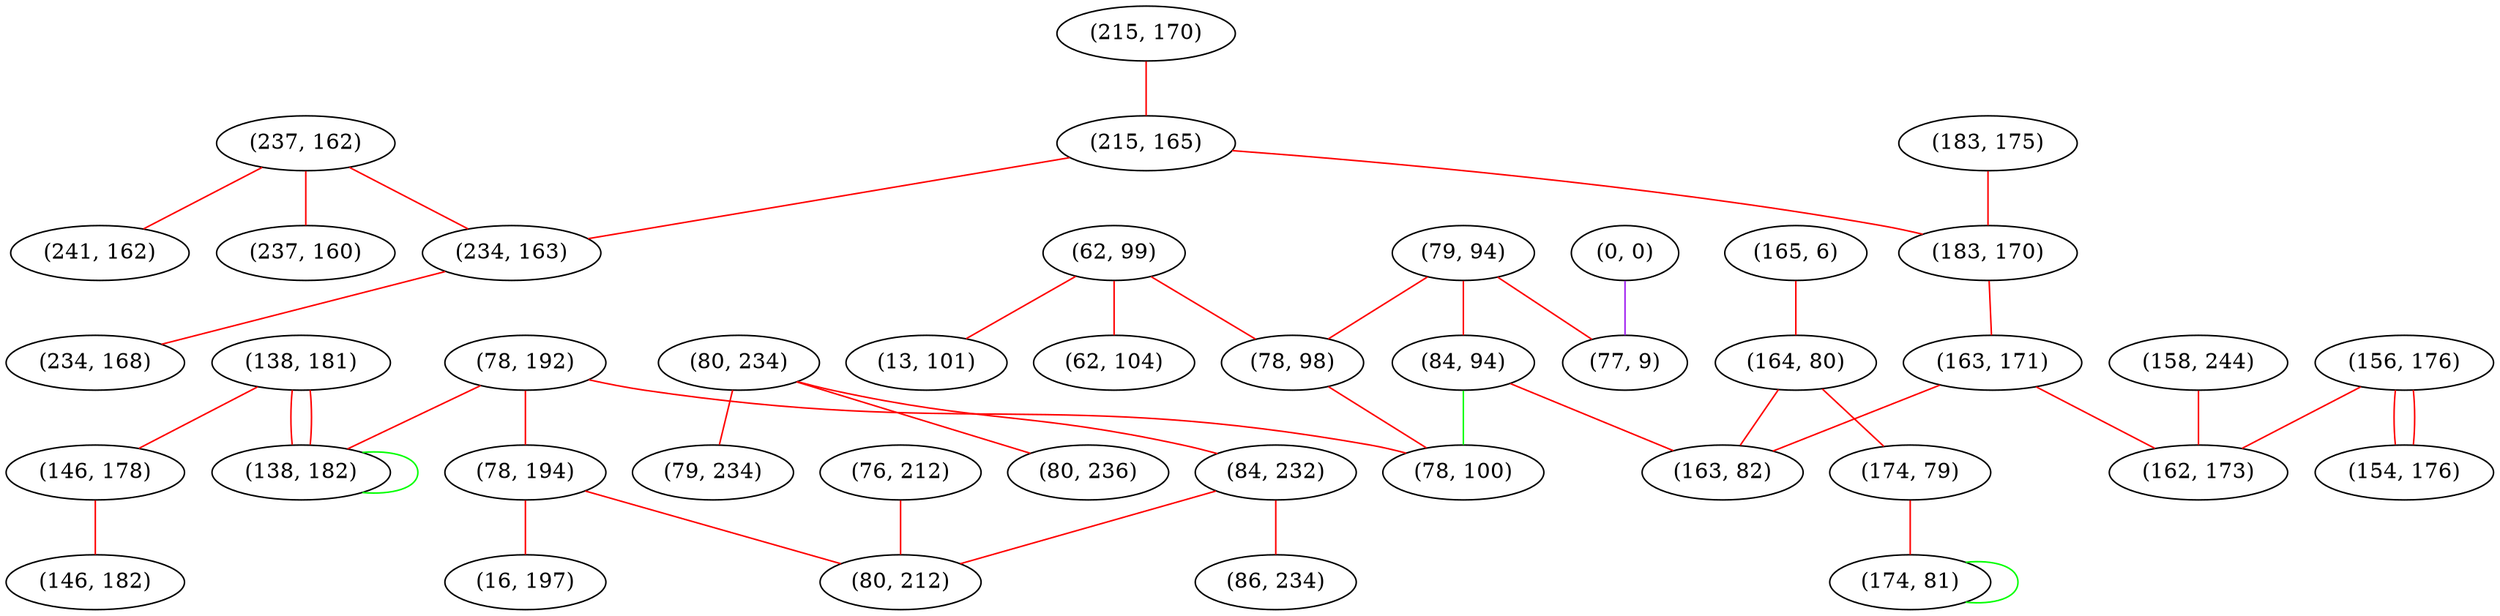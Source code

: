 graph "" {
"(237, 162)";
"(80, 234)";
"(62, 99)";
"(62, 104)";
"(0, 0)";
"(78, 192)";
"(78, 194)";
"(16, 197)";
"(215, 170)";
"(156, 176)";
"(165, 6)";
"(79, 94)";
"(84, 94)";
"(79, 234)";
"(164, 80)";
"(241, 162)";
"(138, 181)";
"(174, 79)";
"(183, 175)";
"(84, 232)";
"(77, 9)";
"(78, 98)";
"(237, 160)";
"(80, 236)";
"(158, 244)";
"(215, 165)";
"(183, 170)";
"(163, 171)";
"(13, 101)";
"(163, 82)";
"(76, 212)";
"(146, 178)";
"(138, 182)";
"(234, 163)";
"(86, 234)";
"(234, 168)";
"(174, 81)";
"(146, 182)";
"(78, 100)";
"(162, 173)";
"(80, 212)";
"(154, 176)";
"(237, 162)" -- "(241, 162)"  [color=red, key=0, weight=1];
"(237, 162)" -- "(234, 163)"  [color=red, key=0, weight=1];
"(237, 162)" -- "(237, 160)"  [color=red, key=0, weight=1];
"(80, 234)" -- "(80, 236)"  [color=red, key=0, weight=1];
"(80, 234)" -- "(79, 234)"  [color=red, key=0, weight=1];
"(80, 234)" -- "(84, 232)"  [color=red, key=0, weight=1];
"(62, 99)" -- "(78, 98)"  [color=red, key=0, weight=1];
"(62, 99)" -- "(13, 101)"  [color=red, key=0, weight=1];
"(62, 99)" -- "(62, 104)"  [color=red, key=0, weight=1];
"(0, 0)" -- "(77, 9)"  [color=purple, key=0, weight=4];
"(78, 192)" -- "(78, 100)"  [color=red, key=0, weight=1];
"(78, 192)" -- "(138, 182)"  [color=red, key=0, weight=1];
"(78, 192)" -- "(78, 194)"  [color=red, key=0, weight=1];
"(78, 194)" -- "(16, 197)"  [color=red, key=0, weight=1];
"(78, 194)" -- "(80, 212)"  [color=red, key=0, weight=1];
"(215, 170)" -- "(215, 165)"  [color=red, key=0, weight=1];
"(156, 176)" -- "(154, 176)"  [color=red, key=0, weight=1];
"(156, 176)" -- "(154, 176)"  [color=red, key=1, weight=1];
"(156, 176)" -- "(162, 173)"  [color=red, key=0, weight=1];
"(165, 6)" -- "(164, 80)"  [color=red, key=0, weight=1];
"(79, 94)" -- "(77, 9)"  [color=red, key=0, weight=1];
"(79, 94)" -- "(78, 98)"  [color=red, key=0, weight=1];
"(79, 94)" -- "(84, 94)"  [color=red, key=0, weight=1];
"(84, 94)" -- "(78, 100)"  [color=green, key=0, weight=2];
"(84, 94)" -- "(163, 82)"  [color=red, key=0, weight=1];
"(164, 80)" -- "(163, 82)"  [color=red, key=0, weight=1];
"(164, 80)" -- "(174, 79)"  [color=red, key=0, weight=1];
"(138, 181)" -- "(138, 182)"  [color=red, key=0, weight=1];
"(138, 181)" -- "(138, 182)"  [color=red, key=1, weight=1];
"(138, 181)" -- "(146, 178)"  [color=red, key=0, weight=1];
"(174, 79)" -- "(174, 81)"  [color=red, key=0, weight=1];
"(183, 175)" -- "(183, 170)"  [color=red, key=0, weight=1];
"(84, 232)" -- "(86, 234)"  [color=red, key=0, weight=1];
"(84, 232)" -- "(80, 212)"  [color=red, key=0, weight=1];
"(78, 98)" -- "(78, 100)"  [color=red, key=0, weight=1];
"(158, 244)" -- "(162, 173)"  [color=red, key=0, weight=1];
"(215, 165)" -- "(234, 163)"  [color=red, key=0, weight=1];
"(215, 165)" -- "(183, 170)"  [color=red, key=0, weight=1];
"(183, 170)" -- "(163, 171)"  [color=red, key=0, weight=1];
"(163, 171)" -- "(163, 82)"  [color=red, key=0, weight=1];
"(163, 171)" -- "(162, 173)"  [color=red, key=0, weight=1];
"(76, 212)" -- "(80, 212)"  [color=red, key=0, weight=1];
"(146, 178)" -- "(146, 182)"  [color=red, key=0, weight=1];
"(138, 182)" -- "(138, 182)"  [color=green, key=0, weight=2];
"(234, 163)" -- "(234, 168)"  [color=red, key=0, weight=1];
"(174, 81)" -- "(174, 81)"  [color=green, key=0, weight=2];
}

